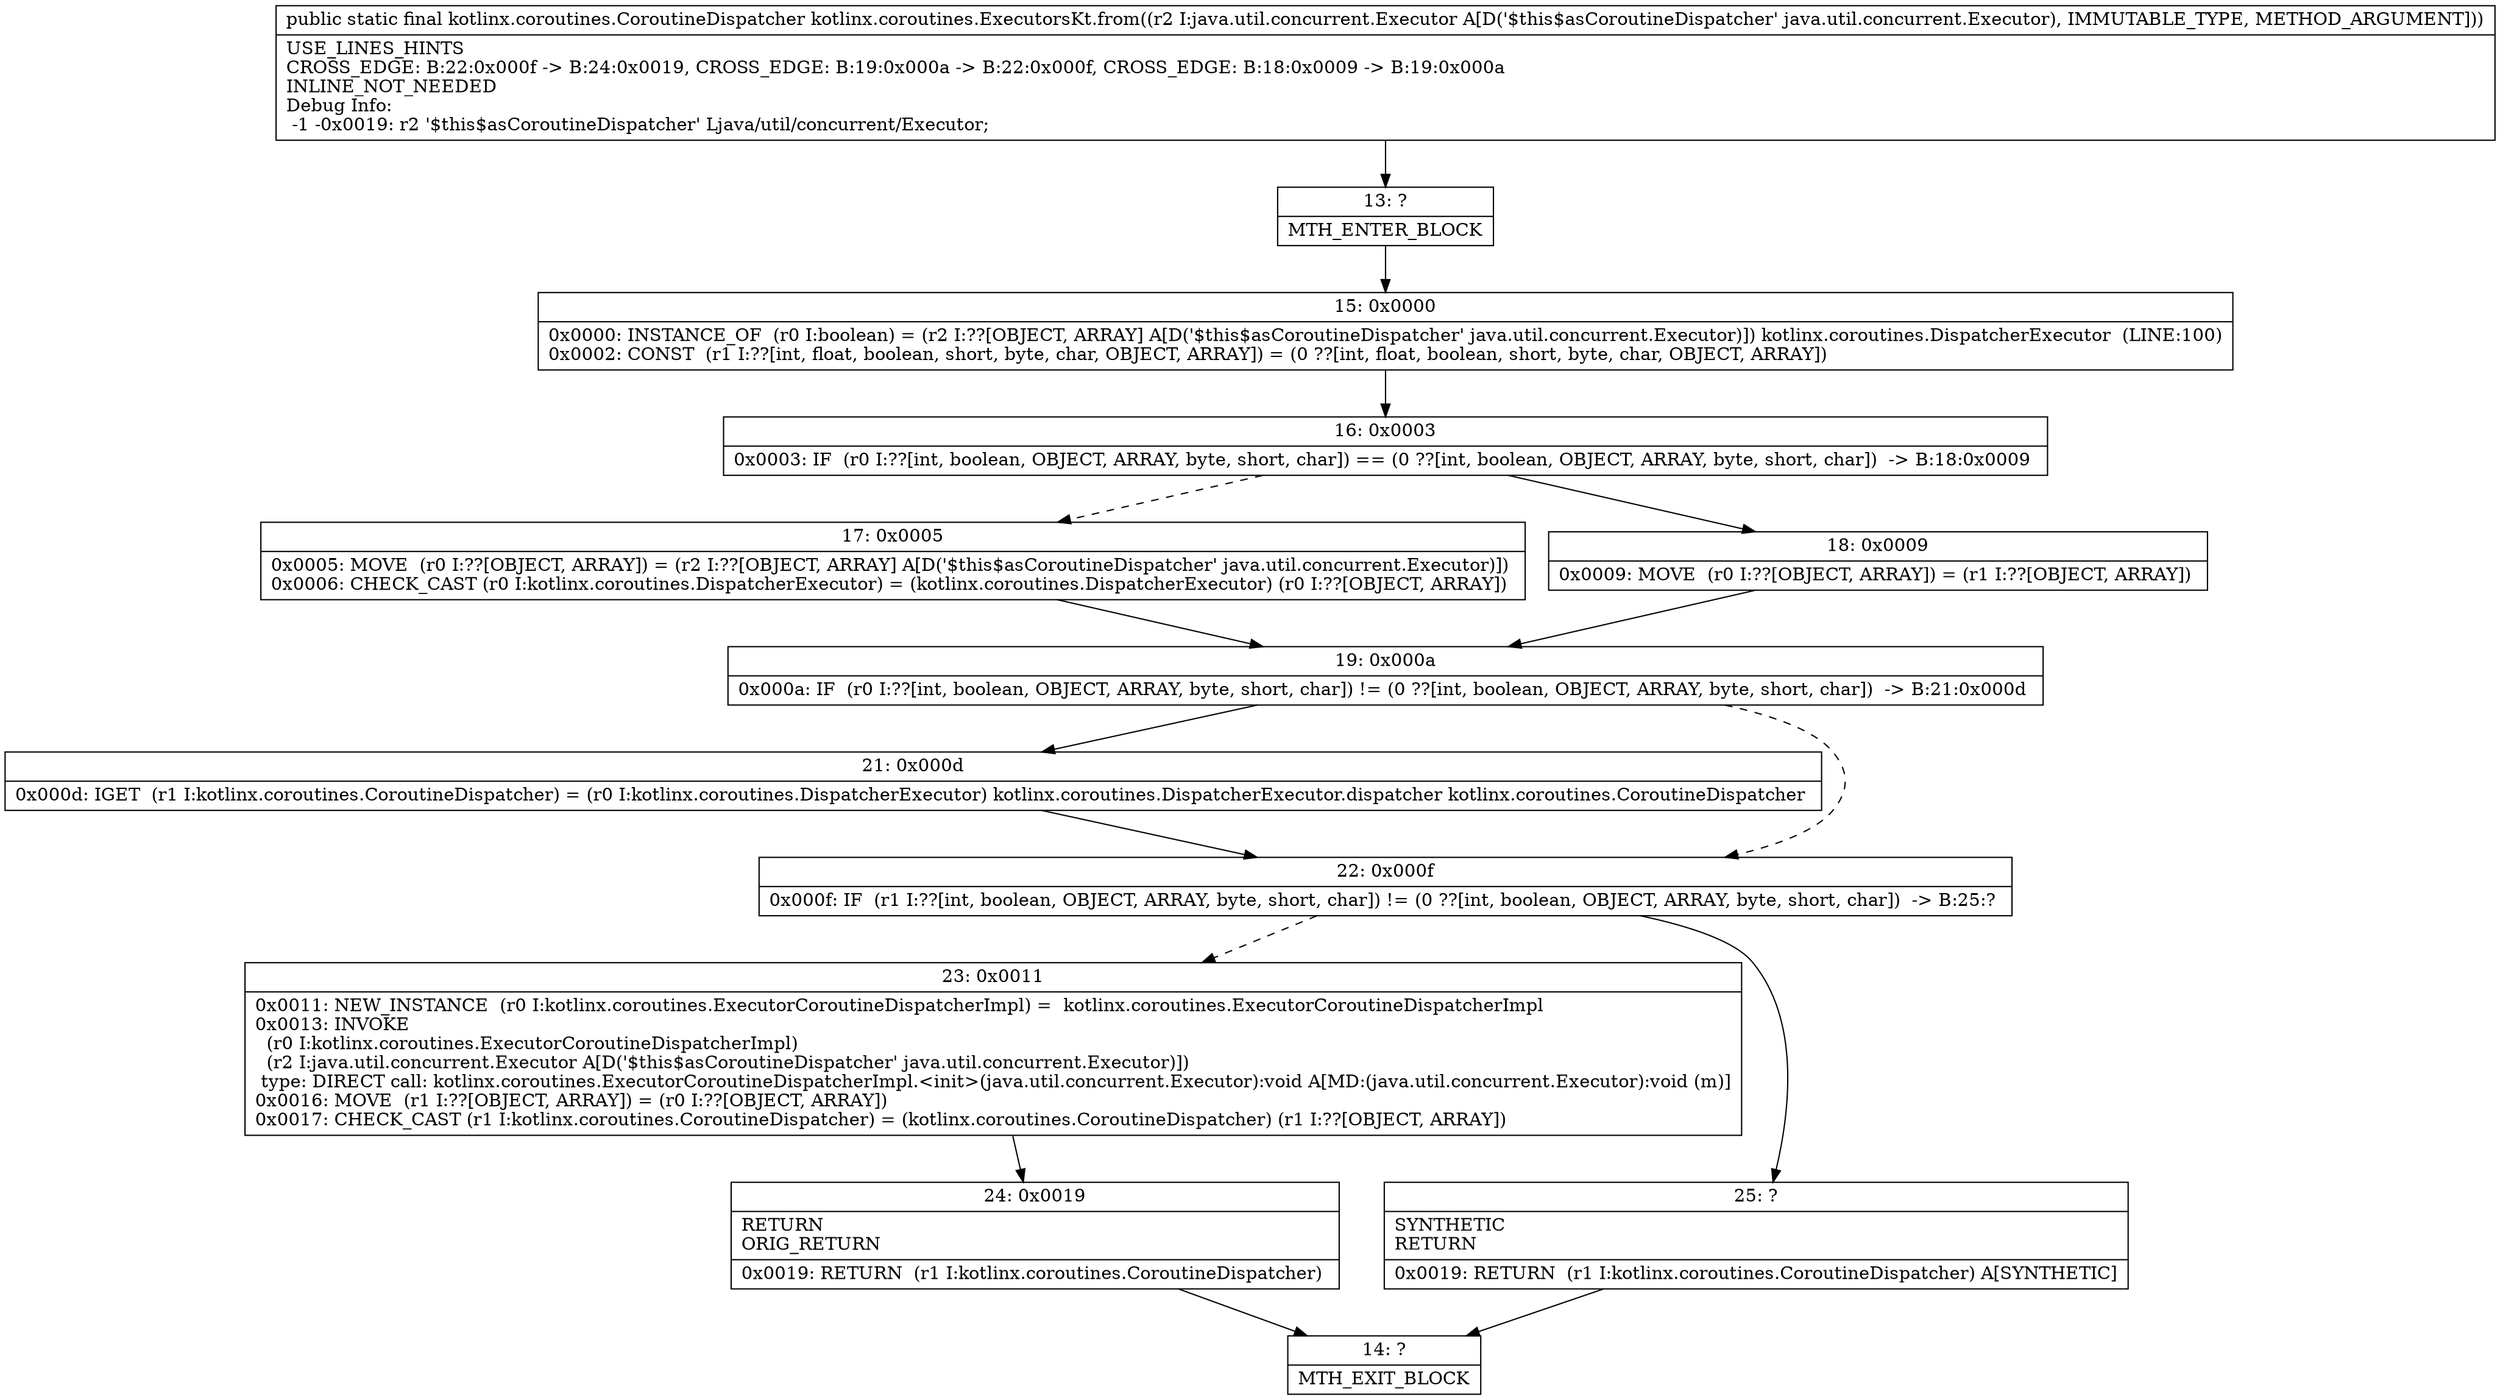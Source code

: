 digraph "CFG forkotlinx.coroutines.ExecutorsKt.from(Ljava\/util\/concurrent\/Executor;)Lkotlinx\/coroutines\/CoroutineDispatcher;" {
Node_13 [shape=record,label="{13\:\ ?|MTH_ENTER_BLOCK\l}"];
Node_15 [shape=record,label="{15\:\ 0x0000|0x0000: INSTANCE_OF  (r0 I:boolean) = (r2 I:??[OBJECT, ARRAY] A[D('$this$asCoroutineDispatcher' java.util.concurrent.Executor)]) kotlinx.coroutines.DispatcherExecutor  (LINE:100)\l0x0002: CONST  (r1 I:??[int, float, boolean, short, byte, char, OBJECT, ARRAY]) = (0 ??[int, float, boolean, short, byte, char, OBJECT, ARRAY]) \l}"];
Node_16 [shape=record,label="{16\:\ 0x0003|0x0003: IF  (r0 I:??[int, boolean, OBJECT, ARRAY, byte, short, char]) == (0 ??[int, boolean, OBJECT, ARRAY, byte, short, char])  \-\> B:18:0x0009 \l}"];
Node_17 [shape=record,label="{17\:\ 0x0005|0x0005: MOVE  (r0 I:??[OBJECT, ARRAY]) = (r2 I:??[OBJECT, ARRAY] A[D('$this$asCoroutineDispatcher' java.util.concurrent.Executor)]) \l0x0006: CHECK_CAST (r0 I:kotlinx.coroutines.DispatcherExecutor) = (kotlinx.coroutines.DispatcherExecutor) (r0 I:??[OBJECT, ARRAY]) \l}"];
Node_19 [shape=record,label="{19\:\ 0x000a|0x000a: IF  (r0 I:??[int, boolean, OBJECT, ARRAY, byte, short, char]) != (0 ??[int, boolean, OBJECT, ARRAY, byte, short, char])  \-\> B:21:0x000d \l}"];
Node_21 [shape=record,label="{21\:\ 0x000d|0x000d: IGET  (r1 I:kotlinx.coroutines.CoroutineDispatcher) = (r0 I:kotlinx.coroutines.DispatcherExecutor) kotlinx.coroutines.DispatcherExecutor.dispatcher kotlinx.coroutines.CoroutineDispatcher \l}"];
Node_22 [shape=record,label="{22\:\ 0x000f|0x000f: IF  (r1 I:??[int, boolean, OBJECT, ARRAY, byte, short, char]) != (0 ??[int, boolean, OBJECT, ARRAY, byte, short, char])  \-\> B:25:? \l}"];
Node_23 [shape=record,label="{23\:\ 0x0011|0x0011: NEW_INSTANCE  (r0 I:kotlinx.coroutines.ExecutorCoroutineDispatcherImpl) =  kotlinx.coroutines.ExecutorCoroutineDispatcherImpl \l0x0013: INVOKE  \l  (r0 I:kotlinx.coroutines.ExecutorCoroutineDispatcherImpl)\l  (r2 I:java.util.concurrent.Executor A[D('$this$asCoroutineDispatcher' java.util.concurrent.Executor)])\l type: DIRECT call: kotlinx.coroutines.ExecutorCoroutineDispatcherImpl.\<init\>(java.util.concurrent.Executor):void A[MD:(java.util.concurrent.Executor):void (m)]\l0x0016: MOVE  (r1 I:??[OBJECT, ARRAY]) = (r0 I:??[OBJECT, ARRAY]) \l0x0017: CHECK_CAST (r1 I:kotlinx.coroutines.CoroutineDispatcher) = (kotlinx.coroutines.CoroutineDispatcher) (r1 I:??[OBJECT, ARRAY]) \l}"];
Node_24 [shape=record,label="{24\:\ 0x0019|RETURN\lORIG_RETURN\l|0x0019: RETURN  (r1 I:kotlinx.coroutines.CoroutineDispatcher) \l}"];
Node_14 [shape=record,label="{14\:\ ?|MTH_EXIT_BLOCK\l}"];
Node_25 [shape=record,label="{25\:\ ?|SYNTHETIC\lRETURN\l|0x0019: RETURN  (r1 I:kotlinx.coroutines.CoroutineDispatcher) A[SYNTHETIC]\l}"];
Node_18 [shape=record,label="{18\:\ 0x0009|0x0009: MOVE  (r0 I:??[OBJECT, ARRAY]) = (r1 I:??[OBJECT, ARRAY]) \l}"];
MethodNode[shape=record,label="{public static final kotlinx.coroutines.CoroutineDispatcher kotlinx.coroutines.ExecutorsKt.from((r2 I:java.util.concurrent.Executor A[D('$this$asCoroutineDispatcher' java.util.concurrent.Executor), IMMUTABLE_TYPE, METHOD_ARGUMENT]))  | USE_LINES_HINTS\lCROSS_EDGE: B:22:0x000f \-\> B:24:0x0019, CROSS_EDGE: B:19:0x000a \-\> B:22:0x000f, CROSS_EDGE: B:18:0x0009 \-\> B:19:0x000a\lINLINE_NOT_NEEDED\lDebug Info:\l  \-1 \-0x0019: r2 '$this$asCoroutineDispatcher' Ljava\/util\/concurrent\/Executor;\l}"];
MethodNode -> Node_13;Node_13 -> Node_15;
Node_15 -> Node_16;
Node_16 -> Node_17[style=dashed];
Node_16 -> Node_18;
Node_17 -> Node_19;
Node_19 -> Node_21;
Node_19 -> Node_22[style=dashed];
Node_21 -> Node_22;
Node_22 -> Node_23[style=dashed];
Node_22 -> Node_25;
Node_23 -> Node_24;
Node_24 -> Node_14;
Node_25 -> Node_14;
Node_18 -> Node_19;
}

